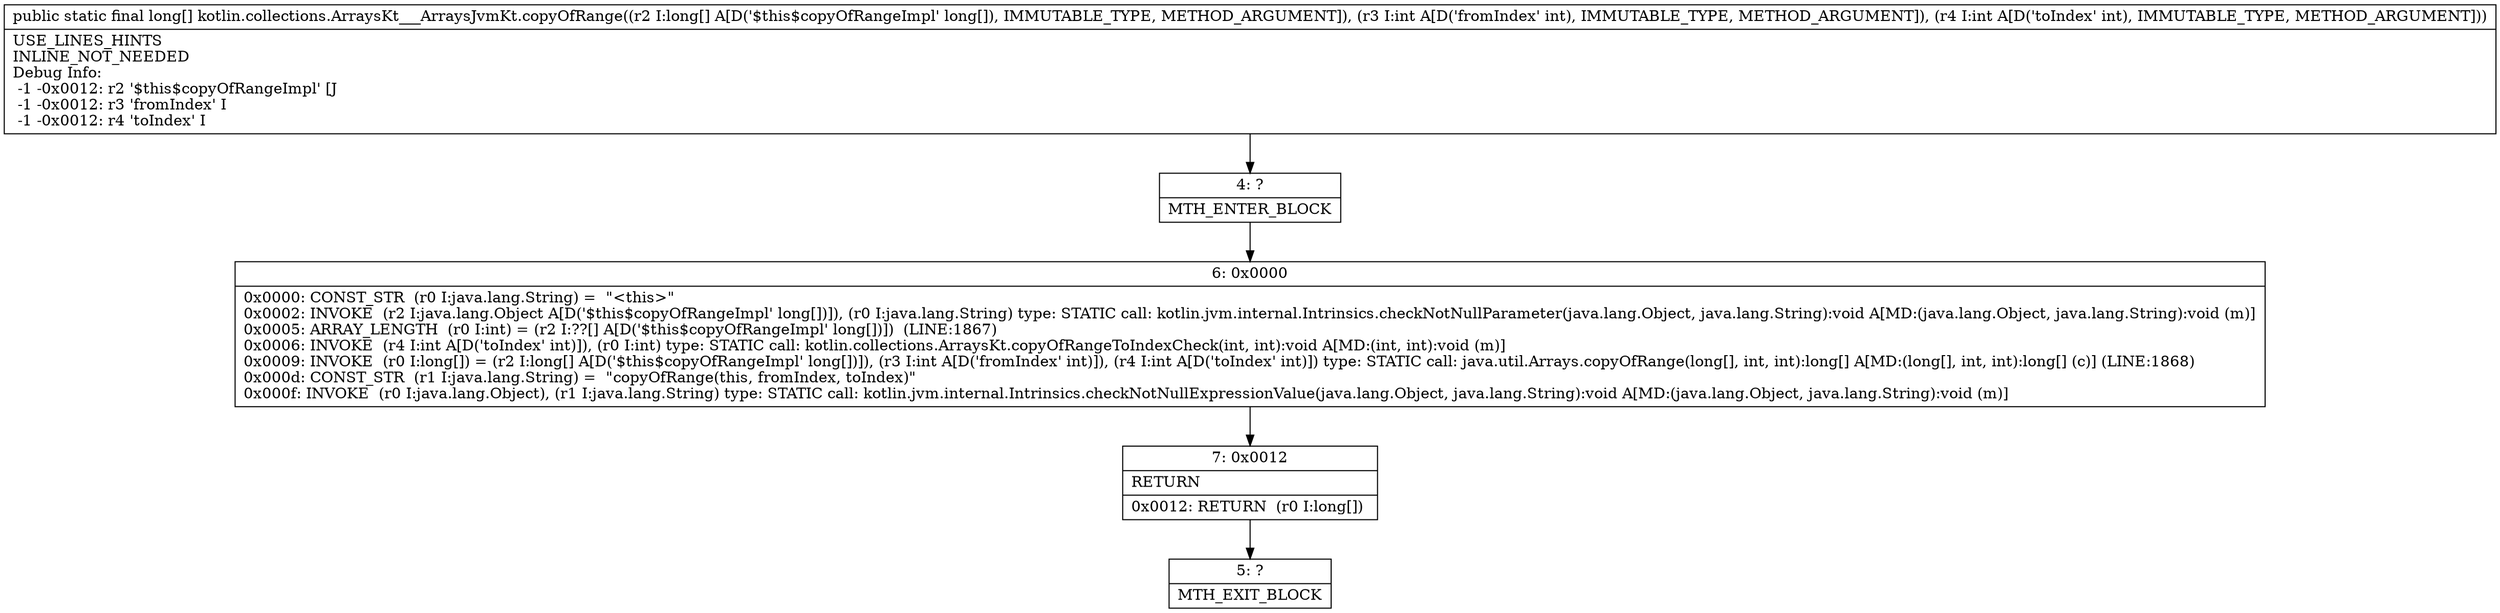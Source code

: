digraph "CFG forkotlin.collections.ArraysKt___ArraysJvmKt.copyOfRange([JII)[J" {
Node_4 [shape=record,label="{4\:\ ?|MTH_ENTER_BLOCK\l}"];
Node_6 [shape=record,label="{6\:\ 0x0000|0x0000: CONST_STR  (r0 I:java.lang.String) =  \"\<this\>\" \l0x0002: INVOKE  (r2 I:java.lang.Object A[D('$this$copyOfRangeImpl' long[])]), (r0 I:java.lang.String) type: STATIC call: kotlin.jvm.internal.Intrinsics.checkNotNullParameter(java.lang.Object, java.lang.String):void A[MD:(java.lang.Object, java.lang.String):void (m)]\l0x0005: ARRAY_LENGTH  (r0 I:int) = (r2 I:??[] A[D('$this$copyOfRangeImpl' long[])])  (LINE:1867)\l0x0006: INVOKE  (r4 I:int A[D('toIndex' int)]), (r0 I:int) type: STATIC call: kotlin.collections.ArraysKt.copyOfRangeToIndexCheck(int, int):void A[MD:(int, int):void (m)]\l0x0009: INVOKE  (r0 I:long[]) = (r2 I:long[] A[D('$this$copyOfRangeImpl' long[])]), (r3 I:int A[D('fromIndex' int)]), (r4 I:int A[D('toIndex' int)]) type: STATIC call: java.util.Arrays.copyOfRange(long[], int, int):long[] A[MD:(long[], int, int):long[] (c)] (LINE:1868)\l0x000d: CONST_STR  (r1 I:java.lang.String) =  \"copyOfRange(this, fromIndex, toIndex)\" \l0x000f: INVOKE  (r0 I:java.lang.Object), (r1 I:java.lang.String) type: STATIC call: kotlin.jvm.internal.Intrinsics.checkNotNullExpressionValue(java.lang.Object, java.lang.String):void A[MD:(java.lang.Object, java.lang.String):void (m)]\l}"];
Node_7 [shape=record,label="{7\:\ 0x0012|RETURN\l|0x0012: RETURN  (r0 I:long[]) \l}"];
Node_5 [shape=record,label="{5\:\ ?|MTH_EXIT_BLOCK\l}"];
MethodNode[shape=record,label="{public static final long[] kotlin.collections.ArraysKt___ArraysJvmKt.copyOfRange((r2 I:long[] A[D('$this$copyOfRangeImpl' long[]), IMMUTABLE_TYPE, METHOD_ARGUMENT]), (r3 I:int A[D('fromIndex' int), IMMUTABLE_TYPE, METHOD_ARGUMENT]), (r4 I:int A[D('toIndex' int), IMMUTABLE_TYPE, METHOD_ARGUMENT]))  | USE_LINES_HINTS\lINLINE_NOT_NEEDED\lDebug Info:\l  \-1 \-0x0012: r2 '$this$copyOfRangeImpl' [J\l  \-1 \-0x0012: r3 'fromIndex' I\l  \-1 \-0x0012: r4 'toIndex' I\l}"];
MethodNode -> Node_4;Node_4 -> Node_6;
Node_6 -> Node_7;
Node_7 -> Node_5;
}

